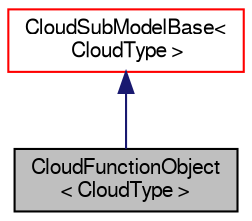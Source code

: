 digraph "CloudFunctionObject&lt; CloudType &gt;"
{
  bgcolor="transparent";
  edge [fontname="FreeSans",fontsize="10",labelfontname="FreeSans",labelfontsize="10"];
  node [fontname="FreeSans",fontsize="10",shape=record];
  Node10 [label="CloudFunctionObject\l\< CloudType \>",height=0.2,width=0.4,color="black", fillcolor="grey75", style="filled", fontcolor="black"];
  Node11 -> Node10 [dir="back",color="midnightblue",fontsize="10",style="solid",fontname="FreeSans"];
  Node11 [label="CloudSubModelBase\<\l CloudType \>",height=0.2,width=0.4,color="red",URL="$a24006.html",tooltip="Base class for cloud sub-models. "];
}
